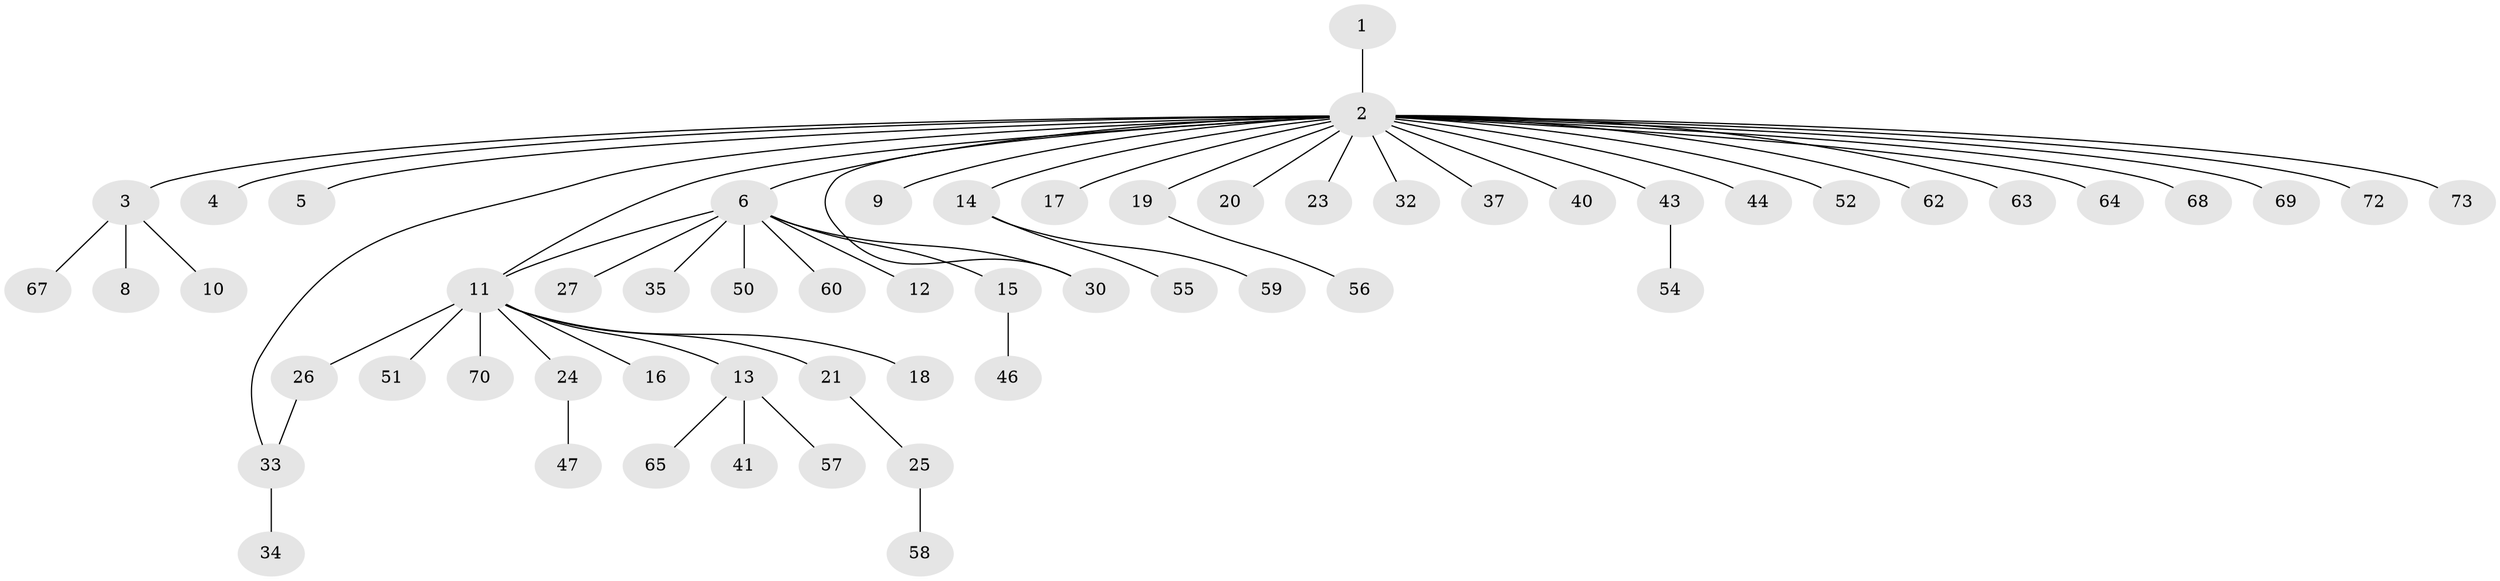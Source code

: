 // Generated by graph-tools (version 1.1) at 2025/51/02/27/25 19:51:54]
// undirected, 57 vertices, 59 edges
graph export_dot {
graph [start="1"]
  node [color=gray90,style=filled];
  1;
  2 [super="+29"];
  3 [super="+7"];
  4;
  5;
  6 [super="+66"];
  8;
  9 [super="+22"];
  10;
  11 [super="+71"];
  12;
  13 [super="+39"];
  14 [super="+48"];
  15 [super="+36"];
  16 [super="+28"];
  17;
  18;
  19 [super="+45"];
  20;
  21 [super="+42"];
  23 [super="+53"];
  24 [super="+61"];
  25 [super="+38"];
  26;
  27;
  30 [super="+31"];
  32 [super="+74"];
  33 [super="+49"];
  34;
  35;
  37;
  40;
  41;
  43 [super="+75"];
  44;
  46;
  47;
  50;
  51 [super="+76"];
  52;
  54;
  55;
  56;
  57;
  58;
  59;
  60;
  62;
  63;
  64;
  65;
  67;
  68;
  69;
  70;
  72;
  73;
  1 -- 2;
  2 -- 3;
  2 -- 4;
  2 -- 5;
  2 -- 6;
  2 -- 9;
  2 -- 11;
  2 -- 14;
  2 -- 17;
  2 -- 19;
  2 -- 20;
  2 -- 23;
  2 -- 30;
  2 -- 32;
  2 -- 33;
  2 -- 37;
  2 -- 40;
  2 -- 43;
  2 -- 44;
  2 -- 52;
  2 -- 62;
  2 -- 63;
  2 -- 64;
  2 -- 69;
  2 -- 72;
  2 -- 73;
  2 -- 68;
  3 -- 8;
  3 -- 10;
  3 -- 67;
  6 -- 12;
  6 -- 15;
  6 -- 27;
  6 -- 30;
  6 -- 35;
  6 -- 50;
  6 -- 60;
  6 -- 11;
  11 -- 13;
  11 -- 16;
  11 -- 18;
  11 -- 21;
  11 -- 24;
  11 -- 26;
  11 -- 51;
  11 -- 70;
  13 -- 41;
  13 -- 57;
  13 -- 65;
  14 -- 55;
  14 -- 59;
  15 -- 46;
  19 -- 56;
  21 -- 25;
  24 -- 47;
  25 -- 58;
  26 -- 33;
  33 -- 34;
  43 -- 54;
}
